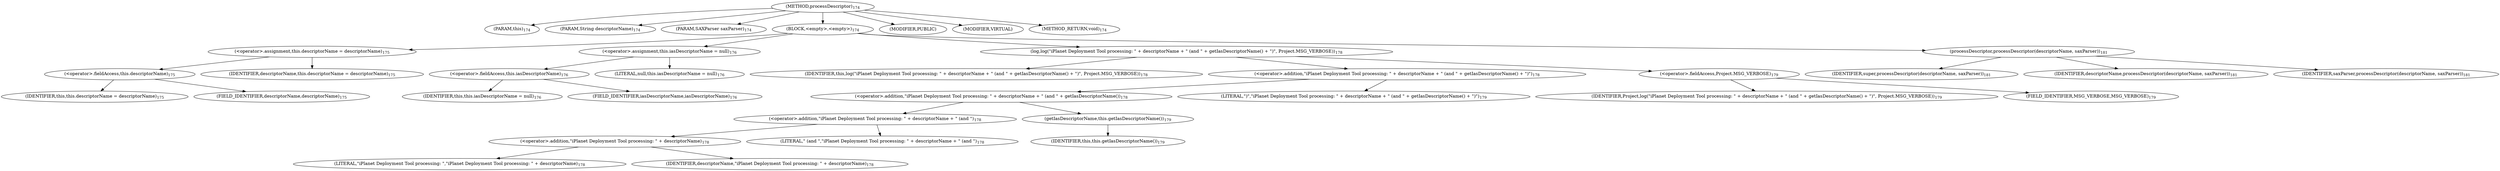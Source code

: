 digraph "processDescriptor" {  
"137" [label = <(METHOD,processDescriptor)<SUB>174</SUB>> ]
"14" [label = <(PARAM,this)<SUB>174</SUB>> ]
"138" [label = <(PARAM,String descriptorName)<SUB>174</SUB>> ]
"139" [label = <(PARAM,SAXParser saxParser)<SUB>174</SUB>> ]
"140" [label = <(BLOCK,&lt;empty&gt;,&lt;empty&gt;)<SUB>174</SUB>> ]
"141" [label = <(&lt;operator&gt;.assignment,this.descriptorName = descriptorName)<SUB>175</SUB>> ]
"142" [label = <(&lt;operator&gt;.fieldAccess,this.descriptorName)<SUB>175</SUB>> ]
"13" [label = <(IDENTIFIER,this,this.descriptorName = descriptorName)<SUB>175</SUB>> ]
"143" [label = <(FIELD_IDENTIFIER,descriptorName,descriptorName)<SUB>175</SUB>> ]
"144" [label = <(IDENTIFIER,descriptorName,this.descriptorName = descriptorName)<SUB>175</SUB>> ]
"145" [label = <(&lt;operator&gt;.assignment,this.iasDescriptorName = null)<SUB>176</SUB>> ]
"146" [label = <(&lt;operator&gt;.fieldAccess,this.iasDescriptorName)<SUB>176</SUB>> ]
"15" [label = <(IDENTIFIER,this,this.iasDescriptorName = null)<SUB>176</SUB>> ]
"147" [label = <(FIELD_IDENTIFIER,iasDescriptorName,iasDescriptorName)<SUB>176</SUB>> ]
"148" [label = <(LITERAL,null,this.iasDescriptorName = null)<SUB>176</SUB>> ]
"149" [label = <(log,log(&quot;iPlanet Deployment Tool processing: &quot; + descriptorName + &quot; (and &quot; + getIasDescriptorName() + &quot;)&quot;, Project.MSG_VERBOSE))<SUB>178</SUB>> ]
"17" [label = <(IDENTIFIER,this,log(&quot;iPlanet Deployment Tool processing: &quot; + descriptorName + &quot; (and &quot; + getIasDescriptorName() + &quot;)&quot;, Project.MSG_VERBOSE))<SUB>178</SUB>> ]
"150" [label = <(&lt;operator&gt;.addition,&quot;iPlanet Deployment Tool processing: &quot; + descriptorName + &quot; (and &quot; + getIasDescriptorName() + &quot;)&quot;)<SUB>178</SUB>> ]
"151" [label = <(&lt;operator&gt;.addition,&quot;iPlanet Deployment Tool processing: &quot; + descriptorName + &quot; (and &quot; + getIasDescriptorName())<SUB>178</SUB>> ]
"152" [label = <(&lt;operator&gt;.addition,&quot;iPlanet Deployment Tool processing: &quot; + descriptorName + &quot; (and &quot;)<SUB>178</SUB>> ]
"153" [label = <(&lt;operator&gt;.addition,&quot;iPlanet Deployment Tool processing: &quot; + descriptorName)<SUB>178</SUB>> ]
"154" [label = <(LITERAL,&quot;iPlanet Deployment Tool processing: &quot;,&quot;iPlanet Deployment Tool processing: &quot; + descriptorName)<SUB>178</SUB>> ]
"155" [label = <(IDENTIFIER,descriptorName,&quot;iPlanet Deployment Tool processing: &quot; + descriptorName)<SUB>178</SUB>> ]
"156" [label = <(LITERAL,&quot; (and &quot;,&quot;iPlanet Deployment Tool processing: &quot; + descriptorName + &quot; (and &quot;)<SUB>178</SUB>> ]
"157" [label = <(getIasDescriptorName,this.getIasDescriptorName())<SUB>179</SUB>> ]
"16" [label = <(IDENTIFIER,this,this.getIasDescriptorName())<SUB>179</SUB>> ]
"158" [label = <(LITERAL,&quot;)&quot;,&quot;iPlanet Deployment Tool processing: &quot; + descriptorName + &quot; (and &quot; + getIasDescriptorName() + &quot;)&quot;)<SUB>179</SUB>> ]
"159" [label = <(&lt;operator&gt;.fieldAccess,Project.MSG_VERBOSE)<SUB>179</SUB>> ]
"160" [label = <(IDENTIFIER,Project,log(&quot;iPlanet Deployment Tool processing: &quot; + descriptorName + &quot; (and &quot; + getIasDescriptorName() + &quot;)&quot;, Project.MSG_VERBOSE))<SUB>179</SUB>> ]
"161" [label = <(FIELD_IDENTIFIER,MSG_VERBOSE,MSG_VERBOSE)<SUB>179</SUB>> ]
"162" [label = <(processDescriptor,processDescriptor(descriptorName, saxParser))<SUB>181</SUB>> ]
"163" [label = <(IDENTIFIER,super,processDescriptor(descriptorName, saxParser))<SUB>181</SUB>> ]
"164" [label = <(IDENTIFIER,descriptorName,processDescriptor(descriptorName, saxParser))<SUB>181</SUB>> ]
"165" [label = <(IDENTIFIER,saxParser,processDescriptor(descriptorName, saxParser))<SUB>181</SUB>> ]
"166" [label = <(MODIFIER,PUBLIC)> ]
"167" [label = <(MODIFIER,VIRTUAL)> ]
"168" [label = <(METHOD_RETURN,void)<SUB>174</SUB>> ]
  "137" -> "14" 
  "137" -> "138" 
  "137" -> "139" 
  "137" -> "140" 
  "137" -> "166" 
  "137" -> "167" 
  "137" -> "168" 
  "140" -> "141" 
  "140" -> "145" 
  "140" -> "149" 
  "140" -> "162" 
  "141" -> "142" 
  "141" -> "144" 
  "142" -> "13" 
  "142" -> "143" 
  "145" -> "146" 
  "145" -> "148" 
  "146" -> "15" 
  "146" -> "147" 
  "149" -> "17" 
  "149" -> "150" 
  "149" -> "159" 
  "150" -> "151" 
  "150" -> "158" 
  "151" -> "152" 
  "151" -> "157" 
  "152" -> "153" 
  "152" -> "156" 
  "153" -> "154" 
  "153" -> "155" 
  "157" -> "16" 
  "159" -> "160" 
  "159" -> "161" 
  "162" -> "163" 
  "162" -> "164" 
  "162" -> "165" 
}

